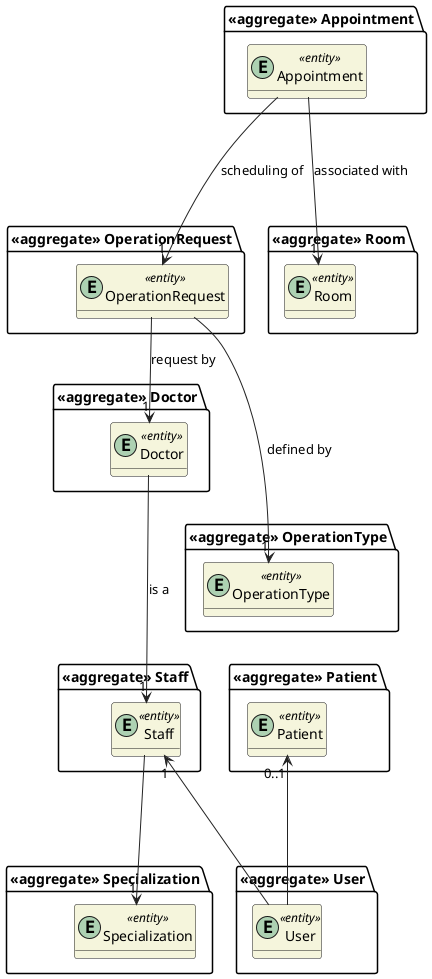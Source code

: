@startuml

skinparam classAttributeIconSize 0
hide empty attributes
skinparam classBackgroundColor beige
skinparam ArrowColor #222222

package "<<aggregate>> User"{
    entity User  <<entity>>{}
}

package "<<aggregate>> Staff"{
    entity Staff <<entity>>{}
}
package "<<aggregate>> Patient"{
    entity Patient  <<entity>>{}
}
package "<<aggregate>> Doctor"{
    entity Doctor <<entity>>{}
}
package "<<aggregate>> Appointment"{
    entity Appointment <<entity>>{}
}
package "<<aggregate>> OperationRequest" {
    entity OperationRequest <<entity>>{}
}
package "<<aggregate>> OperationType"{
    entity OperationType <<entity>> {}
}

package "<<aggregate>> Room" {
    entity Room <<entity>>{}
}
package "<<aggregate>> Specialization" {
    entity Specialization <<entity>> {}
}


User -up--> "1" Staff 
User -up--> "0..1" Patient
Doctor ---> "1" Staff : is a
Staff ---> "1" Specialization
OperationRequest --> "1" Doctor : request by
Appointment ---> "1" OperationRequest : scheduling of
OperationRequest ---> "1" OperationType : defined by
Appointment ---> "1" Room : associated with




@enduml


